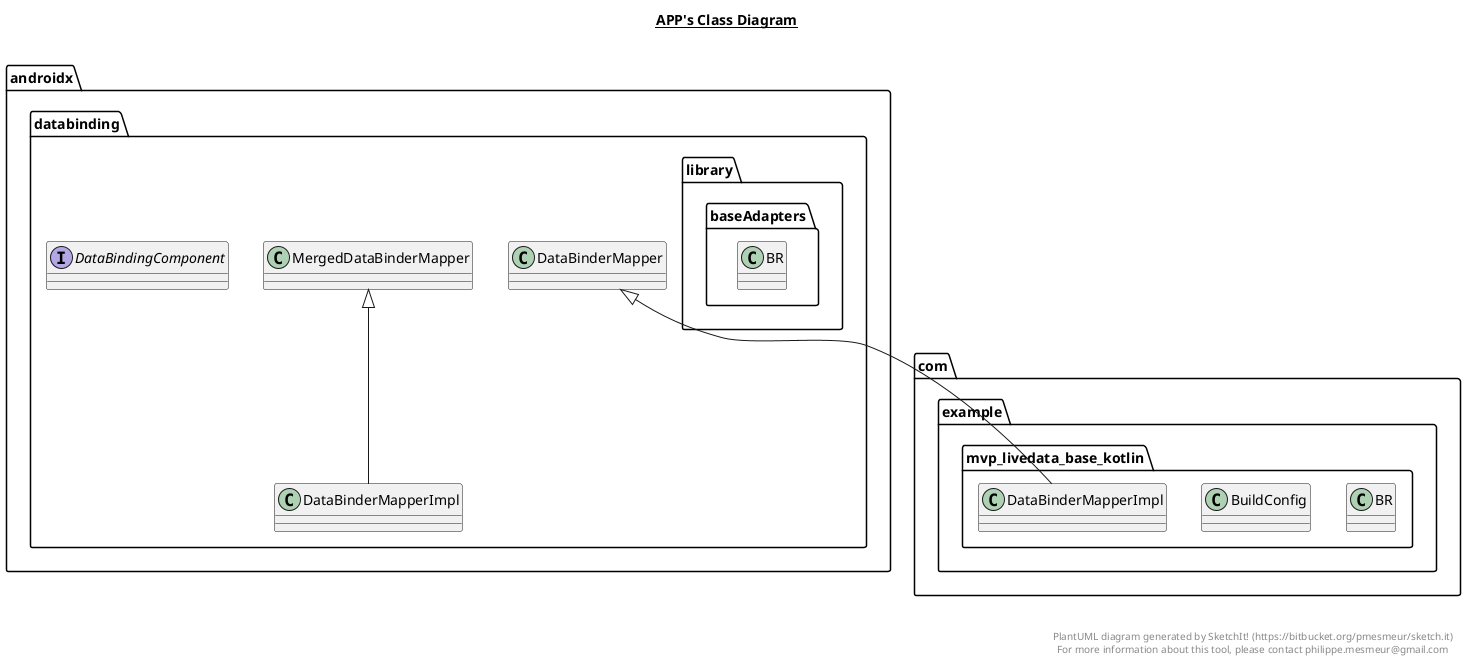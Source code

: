 @startuml

title __APP's Class Diagram__\n

  namespace androidx.databinding {
    class androidx.databinding.DataBinderMapperImpl {
    }
  }
  

  namespace androidx.databinding {
    interface androidx.databinding.DataBindingComponent {
    }
  }
  

  namespace androidx.databinding {
    namespace library.baseAdapters {
      class androidx.databinding.library.baseAdapters.BR {
      }
    }
  }
  

  namespace com.example.mvp_livedata_base_kotlin {
    class com.example.mvp_livedata_base_kotlin.BR {
    }
  }
  

  namespace com.example.mvp_livedata_base_kotlin {
    class com.example.mvp_livedata_base_kotlin.BuildConfig {
    }
  }
  

  namespace com.example.mvp_livedata_base_kotlin {
    class com.example.mvp_livedata_base_kotlin.DataBinderMapperImpl {
    }
  }
  

  androidx.databinding.DataBinderMapperImpl -up-|> androidx.databinding.MergedDataBinderMapper
  com.example.mvp_livedata_base_kotlin.DataBinderMapperImpl -up-|> androidx.databinding.DataBinderMapper


right footer


PlantUML diagram generated by SketchIt! (https://bitbucket.org/pmesmeur/sketch.it)
For more information about this tool, please contact philippe.mesmeur@gmail.com
endfooter

@enduml
